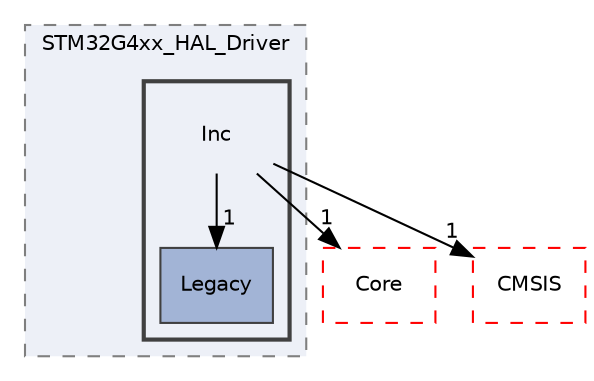 digraph "C:/Users/Topuz/STM32CubeIDE/workspace_1.6.0/ESP8266-TCP-IP/ESP8266-TCP/Drivers/STM32G4xx_HAL_Driver/Inc"
{
 // LATEX_PDF_SIZE
  edge [fontname="Helvetica",fontsize="10",labelfontname="Helvetica",labelfontsize="10"];
  node [fontname="Helvetica",fontsize="10",shape=record];
  compound=true
  subgraph clusterdir_ad37fc4c4fd3712f036424b5b2d5d70e {
    graph [ bgcolor="#edf0f7", pencolor="grey50", style="filled,dashed,", label="STM32G4xx_HAL_Driver", fontname="Helvetica", fontsize="10", URL="dir_ad37fc4c4fd3712f036424b5b2d5d70e.html"]
  subgraph clusterdir_9a5ac1a567704fa93e01b73a55b8f032 {
    graph [ bgcolor="#edf0f7", pencolor="grey25", style="filled,bold,", label="", fontname="Helvetica", fontsize="10", URL="dir_9a5ac1a567704fa93e01b73a55b8f032.html"]
    dir_9a5ac1a567704fa93e01b73a55b8f032 [shape=plaintext, label="Inc"];
  dir_51db6bbd9bdad20675607e2d4f706d2d [shape=box, label="Legacy", style="filled,", fillcolor="#a2b4d6", color="grey25", URL="dir_51db6bbd9bdad20675607e2d4f706d2d.html"];
  }
  }
  dir_1eb737c880dadefad37ee8f8d52625dd [shape=box, label="Core", style="dashed,", fillcolor="#edf0f7", color="red", URL="dir_1eb737c880dadefad37ee8f8d52625dd.html"];
  dir_56d5a2eeed384ae49fc665b47fa21385 [shape=box, label="CMSIS", style="dashed,", fillcolor="#edf0f7", color="red", URL="dir_56d5a2eeed384ae49fc665b47fa21385.html"];
  dir_9a5ac1a567704fa93e01b73a55b8f032->dir_1eb737c880dadefad37ee8f8d52625dd [headlabel="1", labeldistance=1.5 headhref="dir_000018_000002.html"];
  dir_9a5ac1a567704fa93e01b73a55b8f032->dir_51db6bbd9bdad20675607e2d4f706d2d [headlabel="1", labeldistance=1.5 headhref="dir_000018_000022.html"];
  dir_9a5ac1a567704fa93e01b73a55b8f032->dir_56d5a2eeed384ae49fc665b47fa21385 [headlabel="1", labeldistance=1.5 headhref="dir_000018_000001.html"];
}
